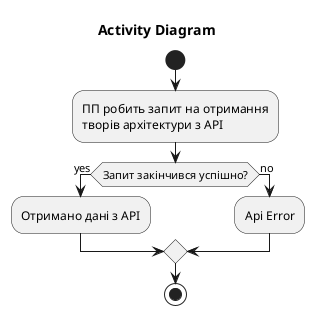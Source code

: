 @startuml

title Activity Diagram

start

:ПП робить запит на отримання\nтворів архітектури з API; 

if (Запит закінчився успішно?) then (yes)
  :Отримано дані з API;
else (no)
  :Api Error;
endif

stop

@enduml